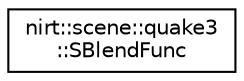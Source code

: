 digraph "Graphical Class Hierarchy"
{
 // LATEX_PDF_SIZE
  edge [fontname="Helvetica",fontsize="10",labelfontname="Helvetica",labelfontsize="10"];
  node [fontname="Helvetica",fontsize="10",shape=record];
  rankdir="LR";
  Node0 [label="nirt::scene::quake3\l::SBlendFunc",height=0.2,width=0.4,color="black", fillcolor="white", style="filled",URL="$structnirt_1_1scene_1_1quake3_1_1SBlendFunc.html",tooltip="A blend function for a q3 shader."];
}
